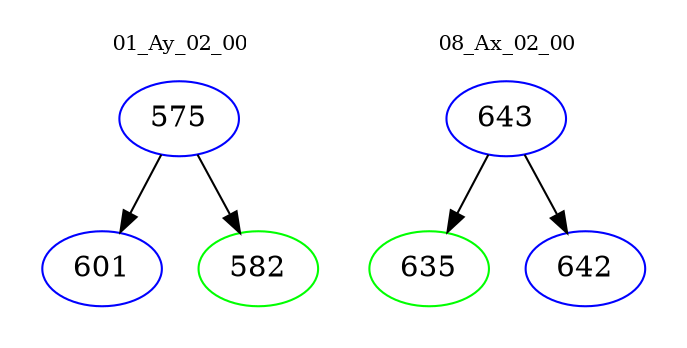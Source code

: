 digraph{
subgraph cluster_0 {
color = white
label = "01_Ay_02_00";
fontsize=10;
T0_575 [label="575", color="blue"]
T0_575 -> T0_601 [color="black"]
T0_601 [label="601", color="blue"]
T0_575 -> T0_582 [color="black"]
T0_582 [label="582", color="green"]
}
subgraph cluster_1 {
color = white
label = "08_Ax_02_00";
fontsize=10;
T1_643 [label="643", color="blue"]
T1_643 -> T1_635 [color="black"]
T1_635 [label="635", color="green"]
T1_643 -> T1_642 [color="black"]
T1_642 [label="642", color="blue"]
}
}
